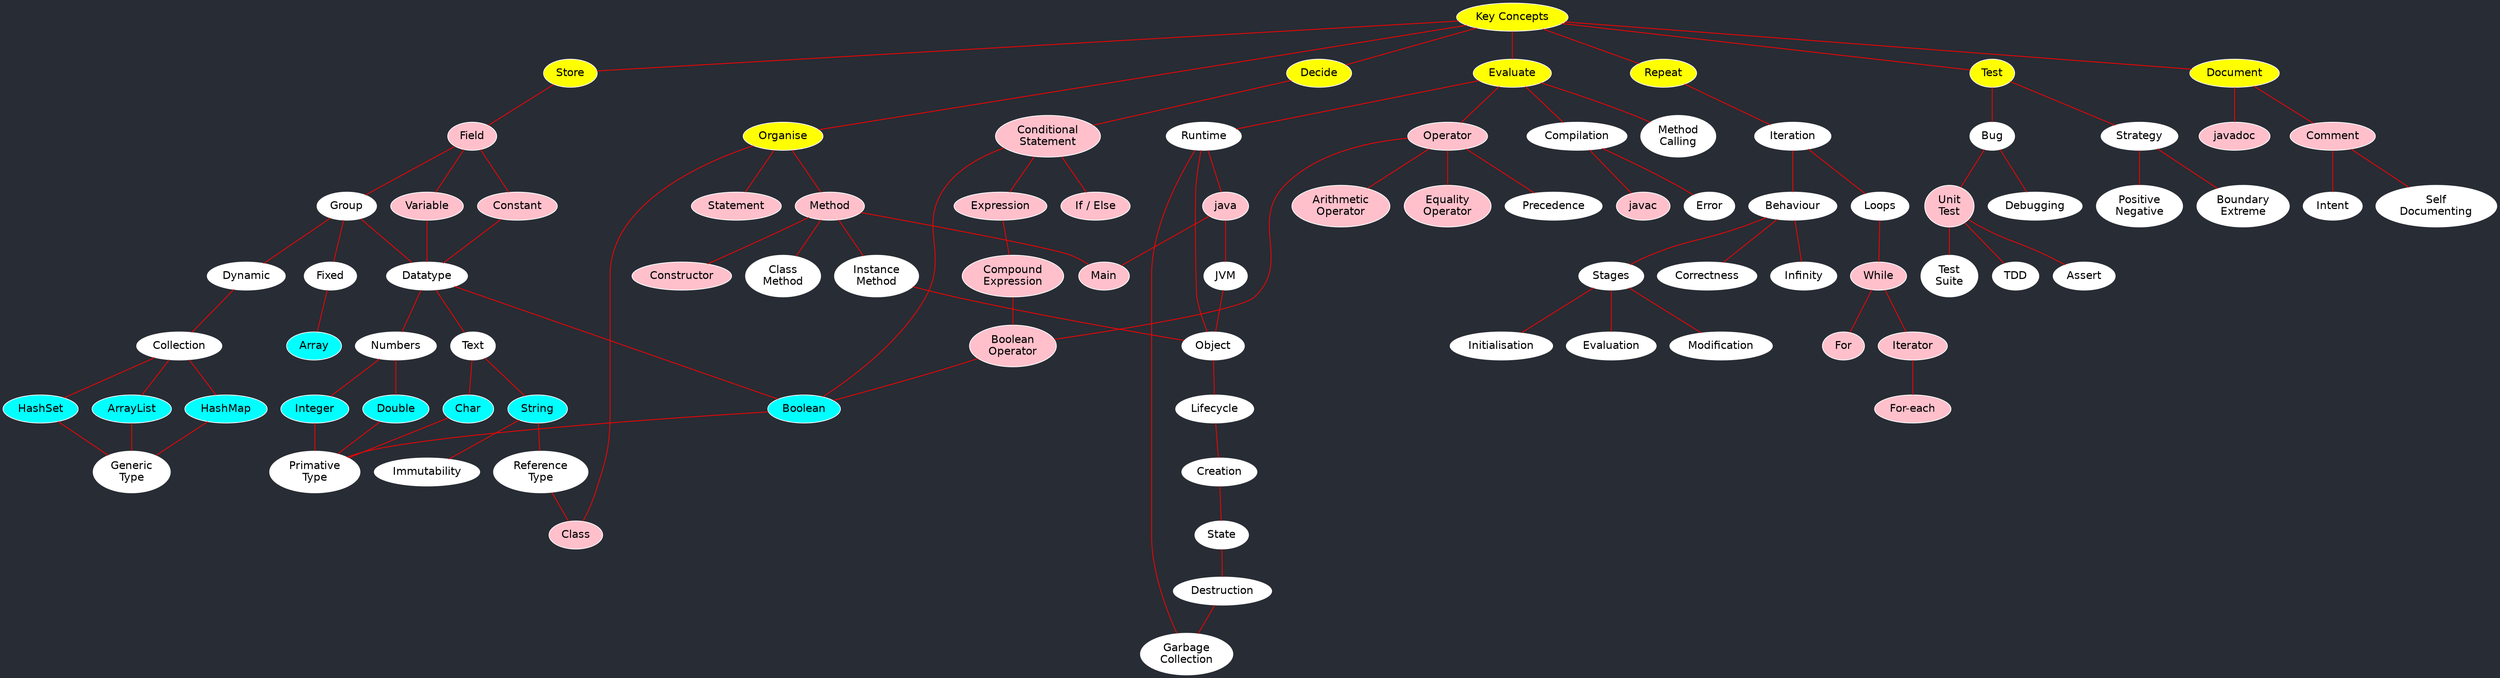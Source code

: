 graph G {

    bgcolor="#282c34"
    node [color="white", fontcolor="black", fillcolor="white", style="filled", fontname="Helvetica"]
    edge [color="red"]

    // Concepts
    "Key Concepts" [fillcolor="yellow"]
    Organise [fillcolor="yellow"]
    Decide [fillcolor="yellow"]
    Repeat [fillcolor="yellow"]
    Store [fillcolor="yellow"]
    Evaluate [fillcolor="yellow"]
    Test [fillcolor="yellow"]
    Document [fillcolor="yellow"]

    // Types
    Array [fillcolor="cyan"]
    HashMap [fillcolor="cyan"]
    HashSet [fillcolor="cyan"]
    ArrayList [fillcolor="cyan"]
    String [fillcolor="cyan"]
    Char [fillcolor="cyan"]
    Double [fillcolor="cyan"]
    Boolean [fillcolor="cyan"]
    Integer [fillcolor="cyan"]

    // Concrete
    "If / Else" [fillcolor="pink"]
    Main  [fillcolor="pink"]
    Method [fillcolor="pink"]
    Constructor [fillcolor="pink"]
    Statement  [fillcolor="pink"]
    Operator [fillcolor="pink"]
    "Conditional\nStatement" [fillcolor="pink"]
    Class [fillcolor="pink"]
    "Boolean\nOperator" [fillcolor="pink"]
    "Arithmetic\nOperator" [fillcolor="pink"]
    "Equality\nOperator" [fillcolor="pink"]
    Expression [fillcolor="pink"]
    "Compound\nExpression" [fillcolor="pink"]
    Field [fillcolor="pink"]
    Constant [fillcolor="pink"]
    Variable [fillcolor="pink"]
    While [fillcolor="pink"]
    For [fillcolor="pink"]
    Iterator [fillcolor="pink"]
    "For-each" [fillcolor="pink"]
    java [fillcolor="pink"]
    javac [fillcolor="pink"]
    javadoc [fillcolor="pink"]
    Comment [fillcolor="pink"]
    "Unit\nTest" [fillcolor="pink"]


    "Key Concepts" -- Organise, Decide, Repeat, Store, Evaluate, Test, Document

    // Decide
    Decide -- "Conditional\nStatement"
    "Conditional\nStatement" -- Boolean, Expression, "If / Else"
    Expression -- "Compound\nExpression"
    "Compound\nExpression" -- "Boolean\nOperator"
    "Boolean\nOperator" -- Boolean

    // Organise
    Organise -- Class, Method, Statement
    Method -- Constructor, Main, "Instance\nMethod", "Class\nMethod"
    "Instance\nMethod" -- Object


    // Repeat
    Repeat -- Iteration
    Iteration -- Behaviour, Loops
    Loops -- While
    While -- For, Iterator
    Iterator -- "For-each"
    Behaviour -- Stages, Correctness, Infinity
    Stages -- Initialisation, Evaluation, Modification

    // Store
    Store -- Field -- Constant, Variable, Group -- Datatype
    Group -- Fixed, Dynamic
    Fixed -- Array
    Dynamic -- Collection
    Collection -- ArrayList, HashSet, HashMap
    Datatype -- Numbers, Text, Boolean
    Numbers -- Integer, Double
    Text -- Char, String
    String -- Immutability, "Reference\nType"
    "Reference\nType" -- Class
    Integer, Boolean, Char, Double -- "Primative\nType"
    ArrayList, HashSet, HashMap -- "Generic\nType"

    // Evaluate
    Evaluate -- Compilation, Runtime, Operator, "Method\nCalling"
    Runtime -- Object, java, "Garbage\nCollection"
    java -- JVM, Main
    JVM -- Object
    Object -- Lifecycle -- Creation -- State -- Destruction -- "Garbage\nCollection"
    Compilation -- javac, Error
    Operator -- Precedence, "Arithmetic\nOperator", "Equality\nOperator", "Boolean\nOperator"

    // Test
    Test -- Bug -- "Unit\nTest", Debugging
    Test -- Strategy -- "Positive\nNegative", "Boundary\nExtreme"
    "Unit\nTest" -- "Test\nSuite", TDD, Assert

    // Document
    Document -- javadoc, Comment
    Comment -- Intent, "Self\nDocumenting"
}

